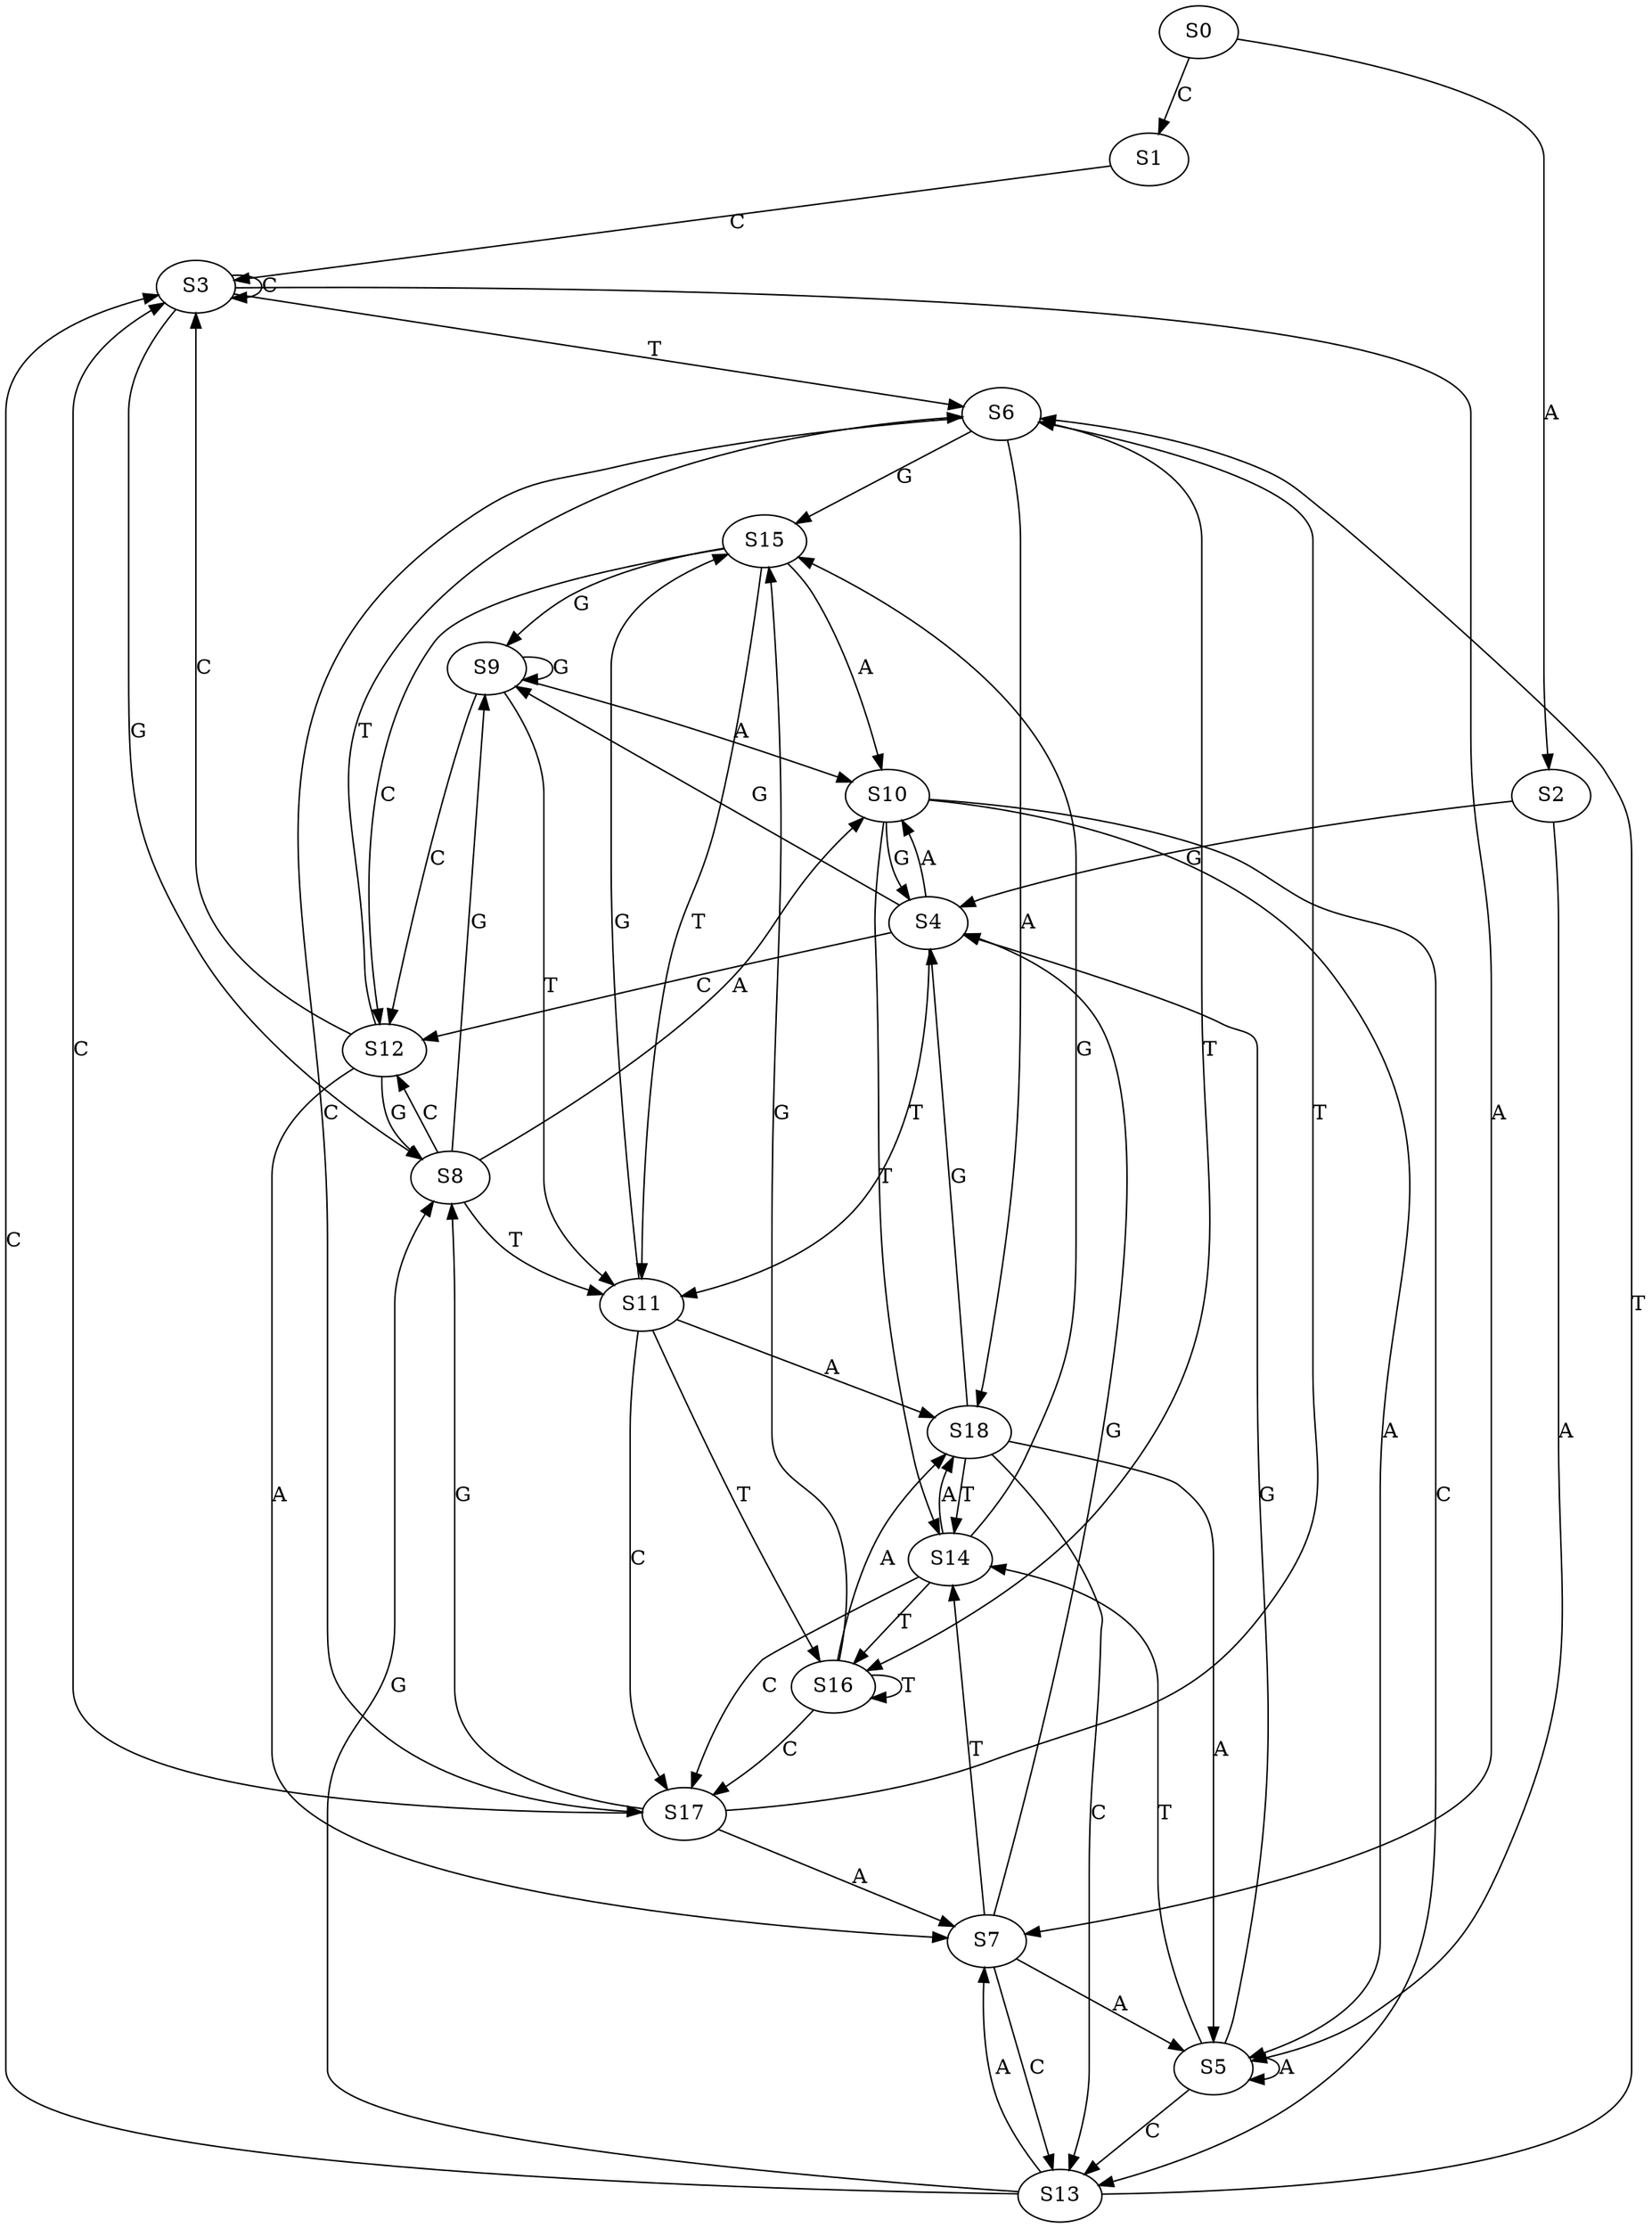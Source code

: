 strict digraph  {
	S0 -> S1 [ label = C ];
	S0 -> S2 [ label = A ];
	S1 -> S3 [ label = C ];
	S2 -> S4 [ label = G ];
	S2 -> S5 [ label = A ];
	S3 -> S6 [ label = T ];
	S3 -> S3 [ label = C ];
	S3 -> S7 [ label = A ];
	S3 -> S8 [ label = G ];
	S4 -> S9 [ label = G ];
	S4 -> S10 [ label = A ];
	S4 -> S11 [ label = T ];
	S4 -> S12 [ label = C ];
	S5 -> S13 [ label = C ];
	S5 -> S4 [ label = G ];
	S5 -> S5 [ label = A ];
	S5 -> S14 [ label = T ];
	S6 -> S15 [ label = G ];
	S6 -> S16 [ label = T ];
	S6 -> S17 [ label = C ];
	S6 -> S18 [ label = A ];
	S7 -> S5 [ label = A ];
	S7 -> S13 [ label = C ];
	S7 -> S14 [ label = T ];
	S7 -> S4 [ label = G ];
	S8 -> S12 [ label = C ];
	S8 -> S11 [ label = T ];
	S8 -> S10 [ label = A ];
	S8 -> S9 [ label = G ];
	S9 -> S12 [ label = C ];
	S9 -> S10 [ label = A ];
	S9 -> S11 [ label = T ];
	S9 -> S9 [ label = G ];
	S10 -> S13 [ label = C ];
	S10 -> S4 [ label = G ];
	S10 -> S5 [ label = A ];
	S10 -> S14 [ label = T ];
	S11 -> S18 [ label = A ];
	S11 -> S17 [ label = C ];
	S11 -> S16 [ label = T ];
	S11 -> S15 [ label = G ];
	S12 -> S6 [ label = T ];
	S12 -> S8 [ label = G ];
	S12 -> S3 [ label = C ];
	S12 -> S7 [ label = A ];
	S13 -> S3 [ label = C ];
	S13 -> S7 [ label = A ];
	S13 -> S6 [ label = T ];
	S13 -> S8 [ label = G ];
	S14 -> S15 [ label = G ];
	S14 -> S18 [ label = A ];
	S14 -> S17 [ label = C ];
	S14 -> S16 [ label = T ];
	S15 -> S11 [ label = T ];
	S15 -> S9 [ label = G ];
	S15 -> S10 [ label = A ];
	S15 -> S12 [ label = C ];
	S16 -> S17 [ label = C ];
	S16 -> S16 [ label = T ];
	S16 -> S15 [ label = G ];
	S16 -> S18 [ label = A ];
	S17 -> S6 [ label = T ];
	S17 -> S7 [ label = A ];
	S17 -> S8 [ label = G ];
	S17 -> S3 [ label = C ];
	S18 -> S4 [ label = G ];
	S18 -> S5 [ label = A ];
	S18 -> S14 [ label = T ];
	S18 -> S13 [ label = C ];
}
